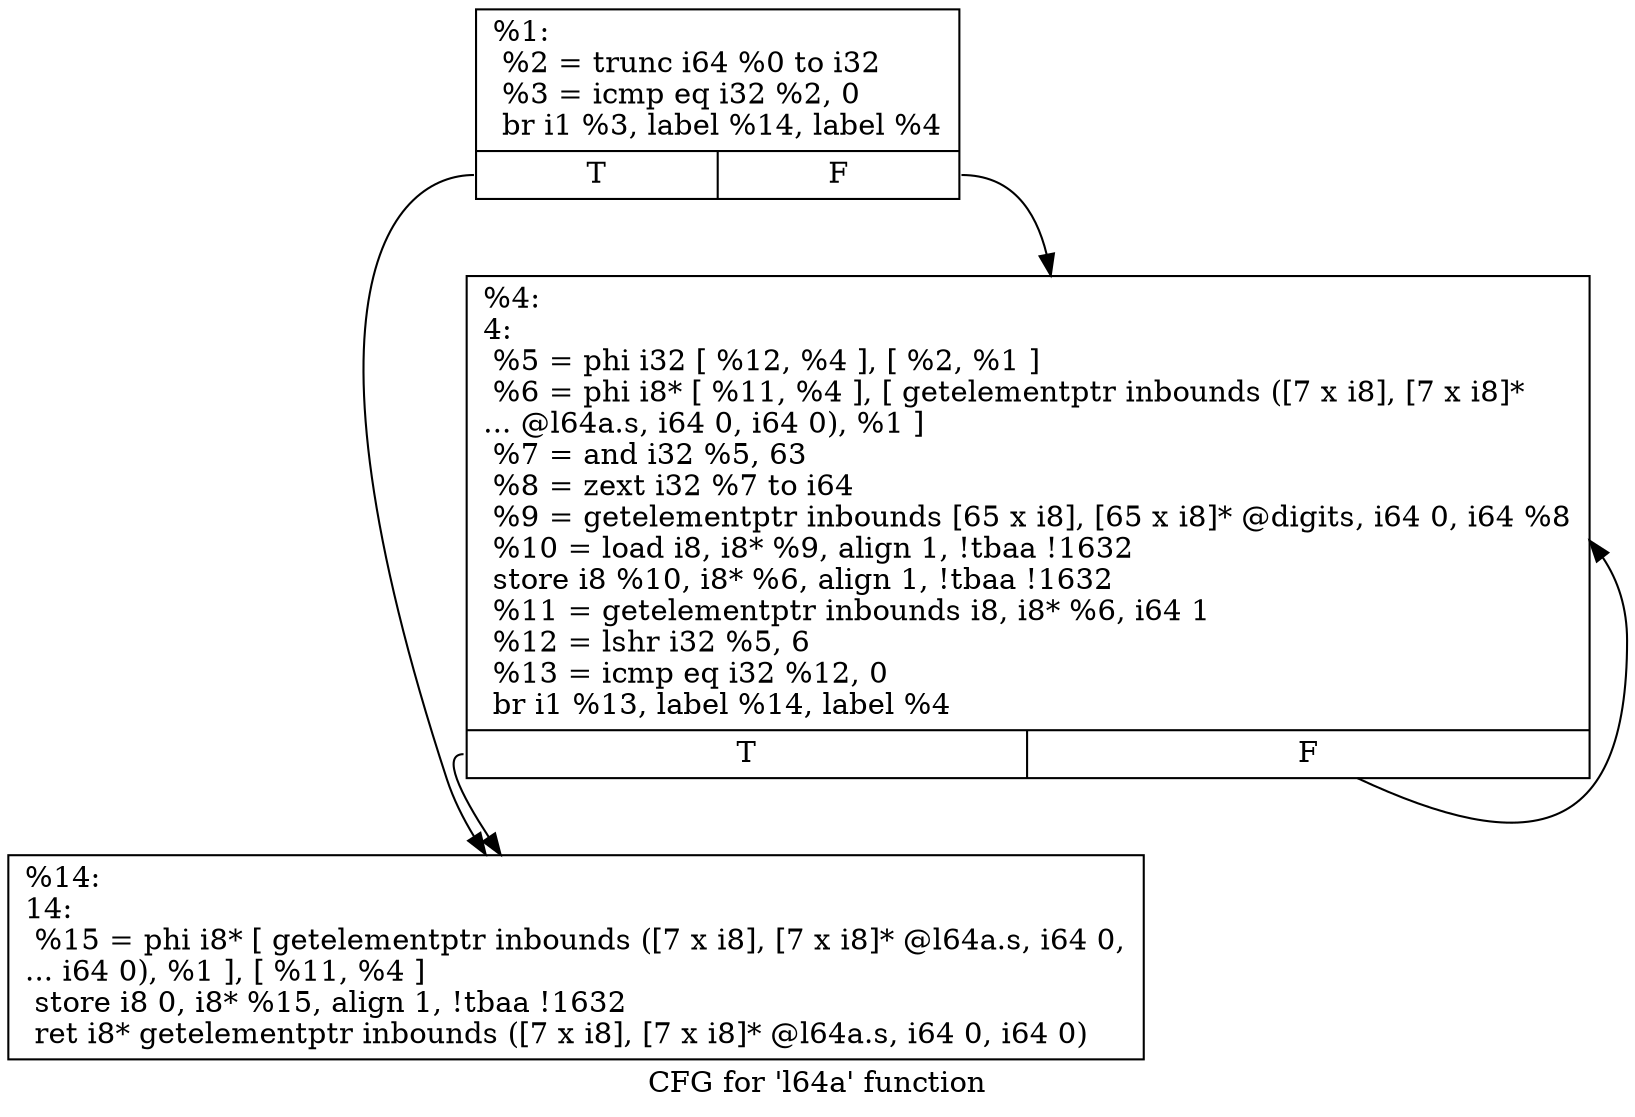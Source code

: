 digraph "CFG for 'l64a' function" {
	label="CFG for 'l64a' function";

	Node0x17fe5f0 [shape=record,label="{%1:\l  %2 = trunc i64 %0 to i32\l  %3 = icmp eq i32 %2, 0\l  br i1 %3, label %14, label %4\l|{<s0>T|<s1>F}}"];
	Node0x17fe5f0:s0 -> Node0x17fe690;
	Node0x17fe5f0:s1 -> Node0x17fe640;
	Node0x17fe640 [shape=record,label="{%4:\l4:                                                \l  %5 = phi i32 [ %12, %4 ], [ %2, %1 ]\l  %6 = phi i8* [ %11, %4 ], [ getelementptr inbounds ([7 x i8], [7 x i8]*\l... @l64a.s, i64 0, i64 0), %1 ]\l  %7 = and i32 %5, 63\l  %8 = zext i32 %7 to i64\l  %9 = getelementptr inbounds [65 x i8], [65 x i8]* @digits, i64 0, i64 %8\l  %10 = load i8, i8* %9, align 1, !tbaa !1632\l  store i8 %10, i8* %6, align 1, !tbaa !1632\l  %11 = getelementptr inbounds i8, i8* %6, i64 1\l  %12 = lshr i32 %5, 6\l  %13 = icmp eq i32 %12, 0\l  br i1 %13, label %14, label %4\l|{<s0>T|<s1>F}}"];
	Node0x17fe640:s0 -> Node0x17fe690;
	Node0x17fe640:s1 -> Node0x17fe640;
	Node0x17fe690 [shape=record,label="{%14:\l14:                                               \l  %15 = phi i8* [ getelementptr inbounds ([7 x i8], [7 x i8]* @l64a.s, i64 0,\l... i64 0), %1 ], [ %11, %4 ]\l  store i8 0, i8* %15, align 1, !tbaa !1632\l  ret i8* getelementptr inbounds ([7 x i8], [7 x i8]* @l64a.s, i64 0, i64 0)\l}"];
}
